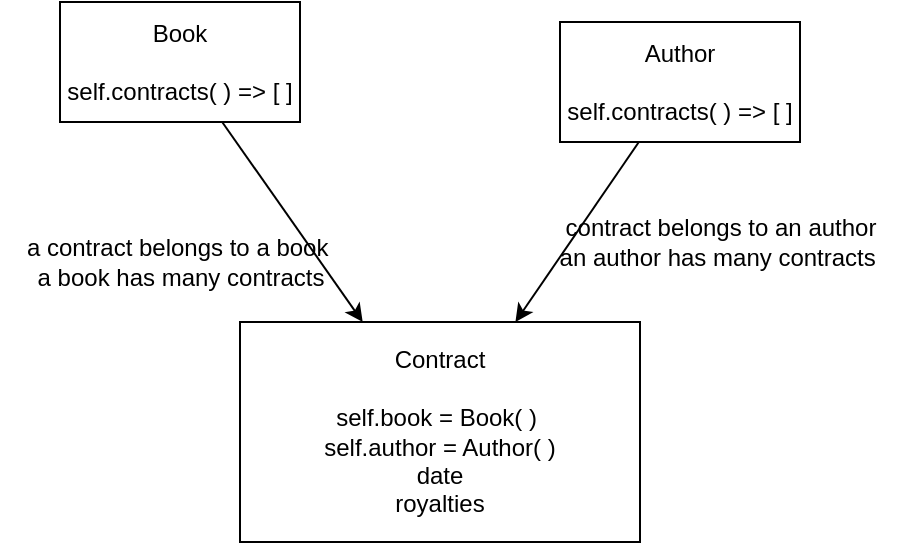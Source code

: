 <mxfile>
    <diagram id="Q7je8-m0zwgiQspObYAQ" name="Page-1">
        <mxGraphModel dx="455" dy="389" grid="1" gridSize="10" guides="1" tooltips="1" connect="1" arrows="1" fold="1" page="1" pageScale="1" pageWidth="850" pageHeight="1100" math="0" shadow="0">
            <root>
                <mxCell id="0"/>
                <mxCell id="1" parent="0"/>
                <mxCell id="9" style="edgeStyle=none;html=1;" edge="1" parent="1" source="2" target="3">
                    <mxGeometry relative="1" as="geometry"/>
                </mxCell>
                <mxCell id="2" value="Book&lt;br&gt;&lt;br&gt;self.contracts( ) =&amp;gt; [ ]" style="whiteSpace=wrap;html=1;" vertex="1" parent="1">
                    <mxGeometry x="340" y="80" width="120" height="60" as="geometry"/>
                </mxCell>
                <mxCell id="3" value="Contract&lt;br&gt;&lt;br&gt;self.book = Book( )&amp;nbsp;&lt;br&gt;self.author = Author( )&lt;br&gt;date&lt;br&gt;royalties" style="whiteSpace=wrap;html=1;" vertex="1" parent="1">
                    <mxGeometry x="430" y="240" width="200" height="110" as="geometry"/>
                </mxCell>
                <mxCell id="8" style="edgeStyle=none;html=1;" edge="1" parent="1" source="4" target="3">
                    <mxGeometry relative="1" as="geometry"/>
                </mxCell>
                <mxCell id="4" value="Author&lt;br&gt;&lt;br&gt;self.contracts( ) =&amp;gt; [ ]" style="whiteSpace=wrap;html=1;" vertex="1" parent="1">
                    <mxGeometry x="590" y="90" width="120" height="60" as="geometry"/>
                </mxCell>
                <mxCell id="10" value="contract belongs to an author&lt;br&gt;an author has many contracts&amp;nbsp;" style="text;html=1;align=center;verticalAlign=middle;resizable=0;points=[];autosize=1;strokeColor=none;fillColor=none;" vertex="1" parent="1">
                    <mxGeometry x="580" y="180" width="180" height="40" as="geometry"/>
                </mxCell>
                <mxCell id="11" value="a contract belongs to a book&amp;nbsp;&lt;br&gt;a book has many contracts" style="text;html=1;align=center;verticalAlign=middle;resizable=0;points=[];autosize=1;strokeColor=none;fillColor=none;" vertex="1" parent="1">
                    <mxGeometry x="310" y="190" width="180" height="40" as="geometry"/>
                </mxCell>
            </root>
        </mxGraphModel>
    </diagram>
</mxfile>